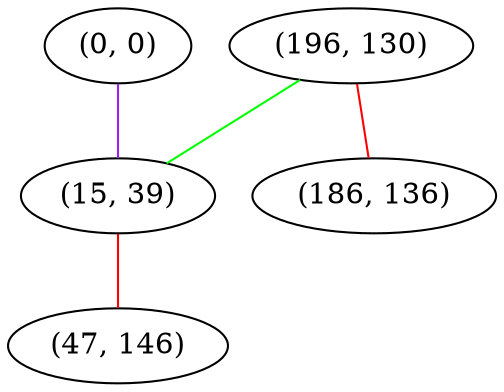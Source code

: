 graph "" {
"(196, 130)";
"(0, 0)";
"(15, 39)";
"(47, 146)";
"(186, 136)";
"(196, 130)" -- "(186, 136)"  [color=red, key=0, weight=1];
"(196, 130)" -- "(15, 39)"  [color=green, key=0, weight=2];
"(0, 0)" -- "(15, 39)"  [color=purple, key=0, weight=4];
"(15, 39)" -- "(47, 146)"  [color=red, key=0, weight=1];
}
